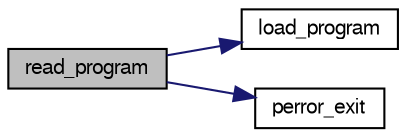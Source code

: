 digraph "read_program"
{
  edge [fontname="FreeSans",fontsize="10",labelfontname="FreeSans",labelfontsize="10"];
  node [fontname="FreeSans",fontsize="10",shape=record];
  rankdir="LR";
  Node1 [label="read_program",height=0.2,width=0.4,color="black", fillcolor="grey75", style="filled" fontcolor="black"];
  Node1 -> Node2 [color="midnightblue",fontsize="10",style="solid",fontname="FreeSans"];
  Node2 [label="load_program",height=0.2,width=0.4,color="black", fillcolor="white", style="filled",URL="$machine_8c.html#a9ac26e6f927cf2956823b4f9588d44df",tooltip="Chargement d&#39;un programme. "];
  Node1 -> Node3 [color="midnightblue",fontsize="10",style="solid",fontname="FreeSans"];
  Node3 [label="perror_exit",height=0.2,width=0.4,color="black", fillcolor="white", style="filled",URL="$machine_8c.html#a9e879c83d933651998a5fa76b18c753c"];
}
